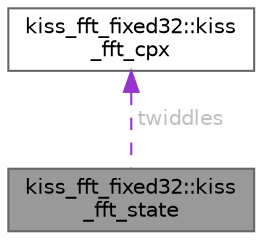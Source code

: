 digraph "kiss_fft_fixed32::kiss_fft_state"
{
 // LATEX_PDF_SIZE
  bgcolor="transparent";
  edge [fontname=Helvetica,fontsize=10,labelfontname=Helvetica,labelfontsize=10];
  node [fontname=Helvetica,fontsize=10,shape=box,height=0.2,width=0.4];
  Node1 [id="Node000001",label="kiss_fft_fixed32::kiss\l_fft_state",height=0.2,width=0.4,color="gray40", fillcolor="grey60", style="filled", fontcolor="black",tooltip=" "];
  Node2 -> Node1 [id="edge1_Node000001_Node000002",dir="back",color="darkorchid3",style="dashed",tooltip=" ",label=" twiddles",fontcolor="grey" ];
  Node2 [id="Node000002",label="kiss_fft_fixed32::kiss\l_fft_cpx",height=0.2,width=0.4,color="gray40", fillcolor="white", style="filled",URL="$structkiss__fft__fixed32_1_1kiss__fft__cpx.html",tooltip=" "];
}
